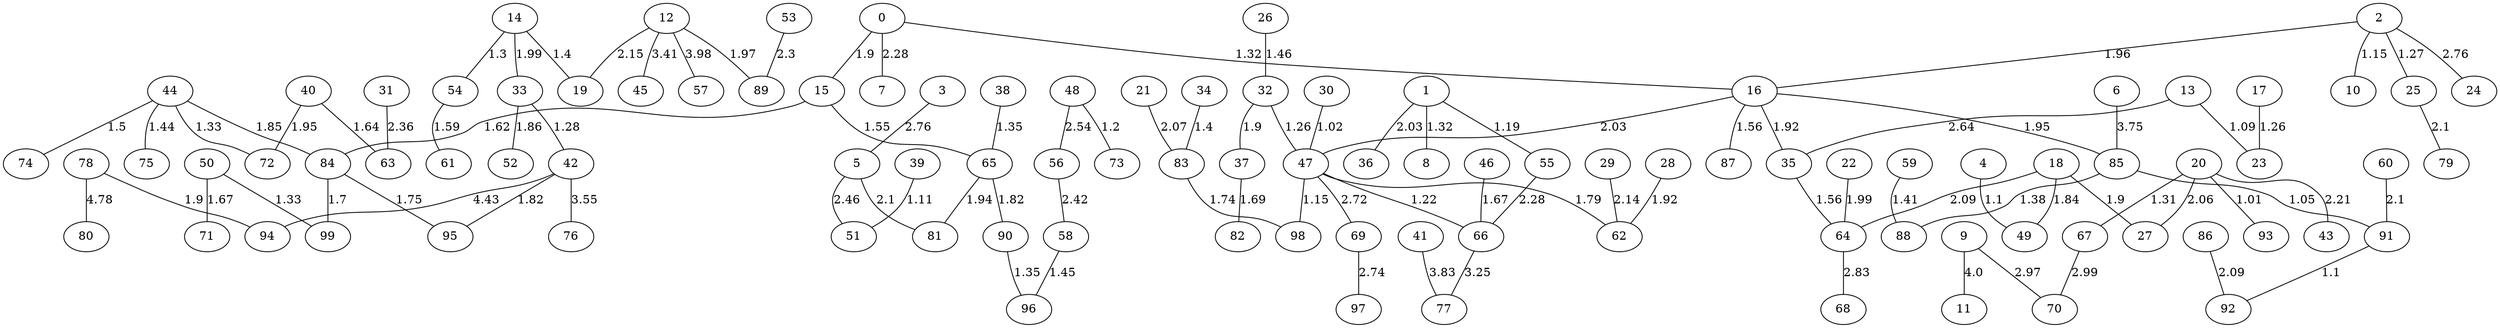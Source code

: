graph G{
"99";
"49";
"60";
"68";
"74";
"5";
"9";
"2";
"23";
"56";
"33";
"94";
"6";
"79";
"67";
"83";
"47";
"18";
"61";
"30";
"27";
"76";
"88";
"10";
"7";
"22";
"91";
"29";
"44";
"12";
"13";
"36";
"93";
"21";
"32";
"15";
"39";
"16";
"40";
"63";
"55";
"97";
"51";
"64";
"77";
"3";
"65";
"25";
"58";
"98";
"14";
"46";
"52";
"19";
"75";
"8";
"57";
"17";
"66";
"73";
"38";
"26";
"84";
"96";
"80";
"31";
"70";
"48";
"50";
"41";
"35";
"24";
"4";
"34";
"95";
"42";
"85";
"53";
"72";
"11";
"92";
"37";
"1";
"89";
"71";
"62";
"45";
"86";
"43";
"82";
"59";
"69";
"20";
"0";
"87";
"78";
"54";
"28";
"81";
"90";
"20"--"93"[label="1.01"];
"30"--"47"[label="1.02"];
"85"--"91"[label="1.05"];
"13"--"23"[label="1.09"];
"4"--"49"[label="1.1"];
"91"--"92"[label="1.1"];
"39"--"51"[label="1.11"];
"2"--"10"[label="1.15"];
"47"--"98"[label="1.15"];
"1"--"55"[label="1.19"];
"48"--"73"[label="1.2"];
"47"--"66"[label="1.22"];
"32"--"47"[label="1.26"];
"17"--"23"[label="1.26"];
"2"--"25"[label="1.27"];
"33"--"42"[label="1.28"];
"14"--"54"[label="1.3"];
"20"--"67"[label="1.31"];
"0"--"16"[label="1.32"];
"1"--"8"[label="1.32"];
"44"--"72"[label="1.33"];
"50"--"99"[label="1.33"];
"90"--"96"[label="1.35"];
"38"--"65"[label="1.35"];
"85"--"88"[label="1.38"];
"14"--"19"[label="1.4"];
"34"--"83"[label="1.4"];
"59"--"88"[label="1.41"];
"44"--"75"[label="1.44"];
"58"--"96"[label="1.45"];
"26"--"32"[label="1.46"];
"44"--"74"[label="1.5"];
"15"--"65"[label="1.55"];
"16"--"87"[label="1.56"];
"35"--"64"[label="1.56"];
"54"--"61"[label="1.59"];
"15"--"84"[label="1.62"];
"40"--"63"[label="1.64"];
"46"--"66"[label="1.67"];
"50"--"71"[label="1.67"];
"37"--"82"[label="1.69"];
"84"--"99"[label="1.7"];
"83"--"98"[label="1.74"];
"84"--"95"[label="1.75"];
"47"--"62"[label="1.79"];
"65"--"90"[label="1.82"];
"42"--"95"[label="1.82"];
"18"--"49"[label="1.84"];
"44"--"84"[label="1.85"];
"33"--"52"[label="1.86"];
"0"--"15"[label="1.9"];
"32"--"37"[label="1.9"];
"78"--"94"[label="1.9"];
"18"--"27"[label="1.9"];
"28"--"62"[label="1.92"];
"16"--"35"[label="1.92"];
"65"--"81"[label="1.94"];
"16"--"85"[label="1.95"];
"40"--"72"[label="1.95"];
"2"--"16"[label="1.96"];
"12"--"89"[label="1.97"];
"14"--"33"[label="1.99"];
"22"--"64"[label="1.99"];
"16"--"47"[label="2.03"];
"1"--"36"[label="2.03"];
"20"--"27"[label="2.06"];
"21"--"83"[label="2.07"];
"18"--"64"[label="2.09"];
"86"--"92"[label="2.09"];
"25"--"79"[label="2.1"];
"60"--"91"[label="2.1"];
"5"--"81"[label="2.1"];
"29"--"62"[label="2.14"];
"12"--"19"[label="2.15"];
"20"--"43"[label="2.21"];
"55"--"66"[label="2.28"];
"0"--"7"[label="2.28"];
"53"--"89"[label="2.3"];
"31"--"63"[label="2.36"];
"56"--"58"[label="2.42"];
"5"--"51"[label="2.46"];
"48"--"56"[label="2.54"];
"13"--"35"[label="2.64"];
"47"--"69"[label="2.72"];
"69"--"97"[label="2.74"];
"2"--"24"[label="2.76"];
"3"--"5"[label="2.76"];
"64"--"68"[label="2.83"];
"9"--"70"[label="2.97"];
"67"--"70"[label="2.99"];
"66"--"77"[label="3.25"];
"12"--"45"[label="3.41"];
"42"--"76"[label="3.55"];
"6"--"85"[label="3.75"];
"41"--"77"[label="3.83"];
"12"--"57"[label="3.98"];
"9"--"11"[label="4.0"];
"42"--"94"[label="4.43"];
"78"--"80"[label="4.78"];
}
